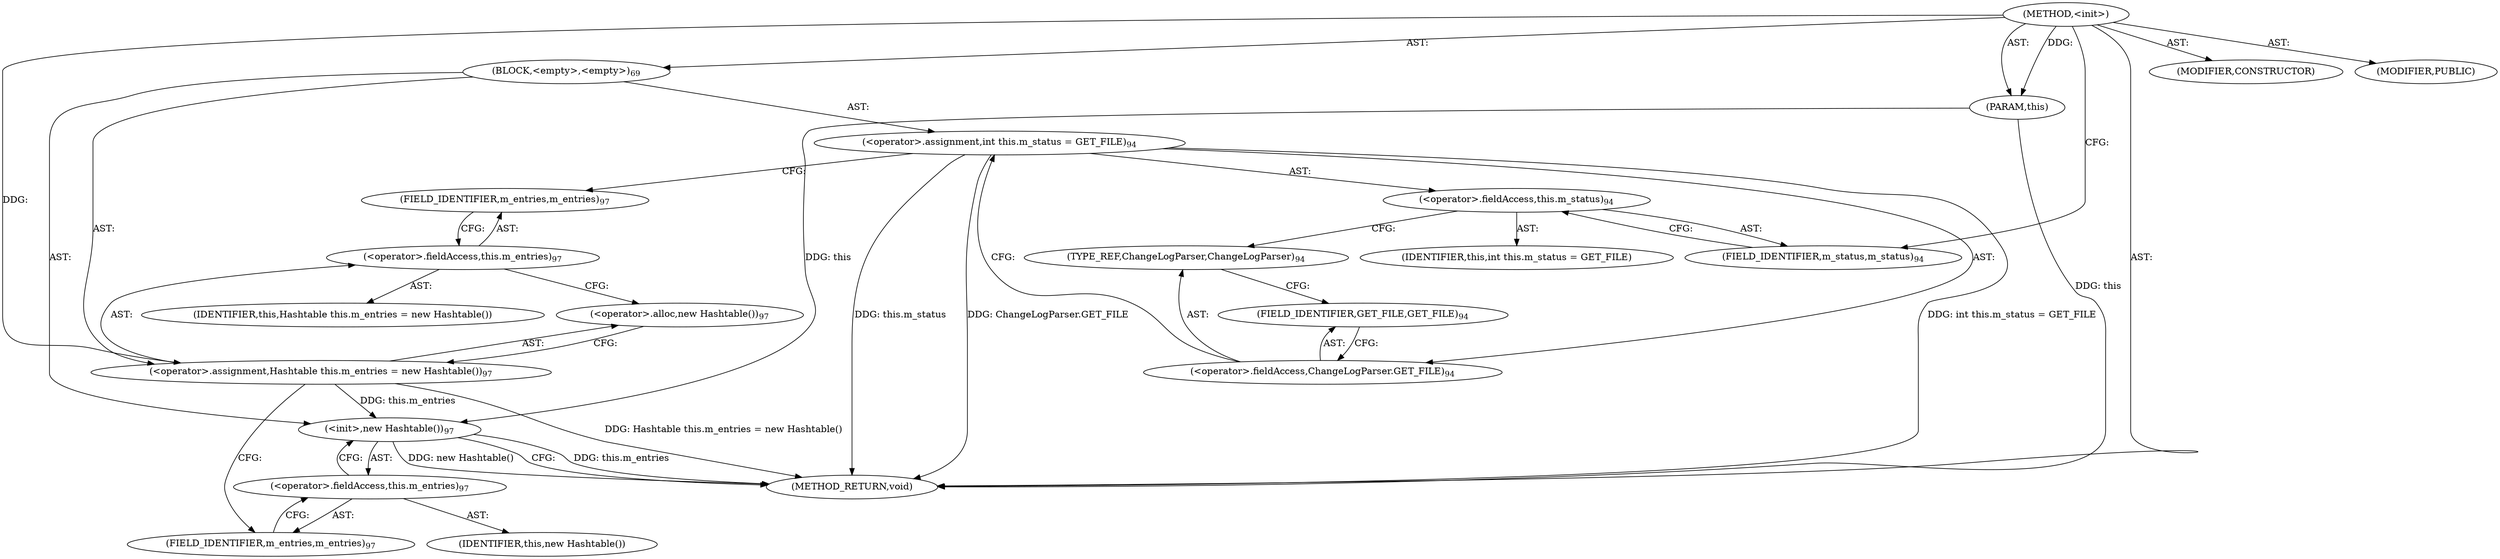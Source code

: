 digraph "&lt;init&gt;" {  
"111669149706" [label = <(METHOD,&lt;init&gt;)> ]
"115964117009" [label = <(PARAM,this)> ]
"25769803808" [label = <(BLOCK,&lt;empty&gt;,&lt;empty&gt;)<SUB>69</SUB>> ]
"30064771223" [label = <(&lt;operator&gt;.assignment,int this.m_status = GET_FILE)<SUB>94</SUB>> ]
"30064771224" [label = <(&lt;operator&gt;.fieldAccess,this.m_status)<SUB>94</SUB>> ]
"68719476842" [label = <(IDENTIFIER,this,int this.m_status = GET_FILE)> ]
"55834574904" [label = <(FIELD_IDENTIFIER,m_status,m_status)<SUB>94</SUB>> ]
"30064771225" [label = <(&lt;operator&gt;.fieldAccess,ChangeLogParser.GET_FILE)<SUB>94</SUB>> ]
"180388626447" [label = <(TYPE_REF,ChangeLogParser,ChangeLogParser)<SUB>94</SUB>> ]
"55834574905" [label = <(FIELD_IDENTIFIER,GET_FILE,GET_FILE)<SUB>94</SUB>> ]
"30064771226" [label = <(&lt;operator&gt;.assignment,Hashtable this.m_entries = new Hashtable())<SUB>97</SUB>> ]
"30064771227" [label = <(&lt;operator&gt;.fieldAccess,this.m_entries)<SUB>97</SUB>> ]
"68719476843" [label = <(IDENTIFIER,this,Hashtable this.m_entries = new Hashtable())> ]
"55834574906" [label = <(FIELD_IDENTIFIER,m_entries,m_entries)<SUB>97</SUB>> ]
"30064771228" [label = <(&lt;operator&gt;.alloc,new Hashtable())<SUB>97</SUB>> ]
"30064771229" [label = <(&lt;init&gt;,new Hashtable())<SUB>97</SUB>> ]
"30064771230" [label = <(&lt;operator&gt;.fieldAccess,this.m_entries)<SUB>97</SUB>> ]
"68719476844" [label = <(IDENTIFIER,this,new Hashtable())> ]
"55834574907" [label = <(FIELD_IDENTIFIER,m_entries,m_entries)<SUB>97</SUB>> ]
"133143986215" [label = <(MODIFIER,CONSTRUCTOR)> ]
"133143986216" [label = <(MODIFIER,PUBLIC)> ]
"128849018890" [label = <(METHOD_RETURN,void)> ]
  "111669149706" -> "115964117009"  [ label = "AST: "] 
  "111669149706" -> "25769803808"  [ label = "AST: "] 
  "111669149706" -> "133143986215"  [ label = "AST: "] 
  "111669149706" -> "133143986216"  [ label = "AST: "] 
  "111669149706" -> "128849018890"  [ label = "AST: "] 
  "25769803808" -> "30064771223"  [ label = "AST: "] 
  "25769803808" -> "30064771226"  [ label = "AST: "] 
  "25769803808" -> "30064771229"  [ label = "AST: "] 
  "30064771223" -> "30064771224"  [ label = "AST: "] 
  "30064771223" -> "30064771225"  [ label = "AST: "] 
  "30064771224" -> "68719476842"  [ label = "AST: "] 
  "30064771224" -> "55834574904"  [ label = "AST: "] 
  "30064771225" -> "180388626447"  [ label = "AST: "] 
  "30064771225" -> "55834574905"  [ label = "AST: "] 
  "30064771226" -> "30064771227"  [ label = "AST: "] 
  "30064771226" -> "30064771228"  [ label = "AST: "] 
  "30064771227" -> "68719476843"  [ label = "AST: "] 
  "30064771227" -> "55834574906"  [ label = "AST: "] 
  "30064771229" -> "30064771230"  [ label = "AST: "] 
  "30064771230" -> "68719476844"  [ label = "AST: "] 
  "30064771230" -> "55834574907"  [ label = "AST: "] 
  "30064771223" -> "55834574906"  [ label = "CFG: "] 
  "30064771226" -> "55834574907"  [ label = "CFG: "] 
  "30064771229" -> "128849018890"  [ label = "CFG: "] 
  "30064771224" -> "180388626447"  [ label = "CFG: "] 
  "30064771225" -> "30064771223"  [ label = "CFG: "] 
  "30064771227" -> "30064771228"  [ label = "CFG: "] 
  "30064771228" -> "30064771226"  [ label = "CFG: "] 
  "30064771230" -> "30064771229"  [ label = "CFG: "] 
  "55834574904" -> "30064771224"  [ label = "CFG: "] 
  "180388626447" -> "55834574905"  [ label = "CFG: "] 
  "55834574905" -> "30064771225"  [ label = "CFG: "] 
  "55834574906" -> "30064771227"  [ label = "CFG: "] 
  "55834574907" -> "30064771230"  [ label = "CFG: "] 
  "111669149706" -> "55834574904"  [ label = "CFG: "] 
  "115964117009" -> "128849018890"  [ label = "DDG: this"] 
  "30064771223" -> "128849018890"  [ label = "DDG: this.m_status"] 
  "30064771223" -> "128849018890"  [ label = "DDG: ChangeLogParser.GET_FILE"] 
  "30064771223" -> "128849018890"  [ label = "DDG: int this.m_status = GET_FILE"] 
  "30064771226" -> "128849018890"  [ label = "DDG: Hashtable this.m_entries = new Hashtable()"] 
  "30064771229" -> "128849018890"  [ label = "DDG: this.m_entries"] 
  "30064771229" -> "128849018890"  [ label = "DDG: new Hashtable()"] 
  "111669149706" -> "115964117009"  [ label = "DDG: "] 
  "111669149706" -> "30064771226"  [ label = "DDG: "] 
  "115964117009" -> "30064771229"  [ label = "DDG: this"] 
  "30064771226" -> "30064771229"  [ label = "DDG: this.m_entries"] 
}
